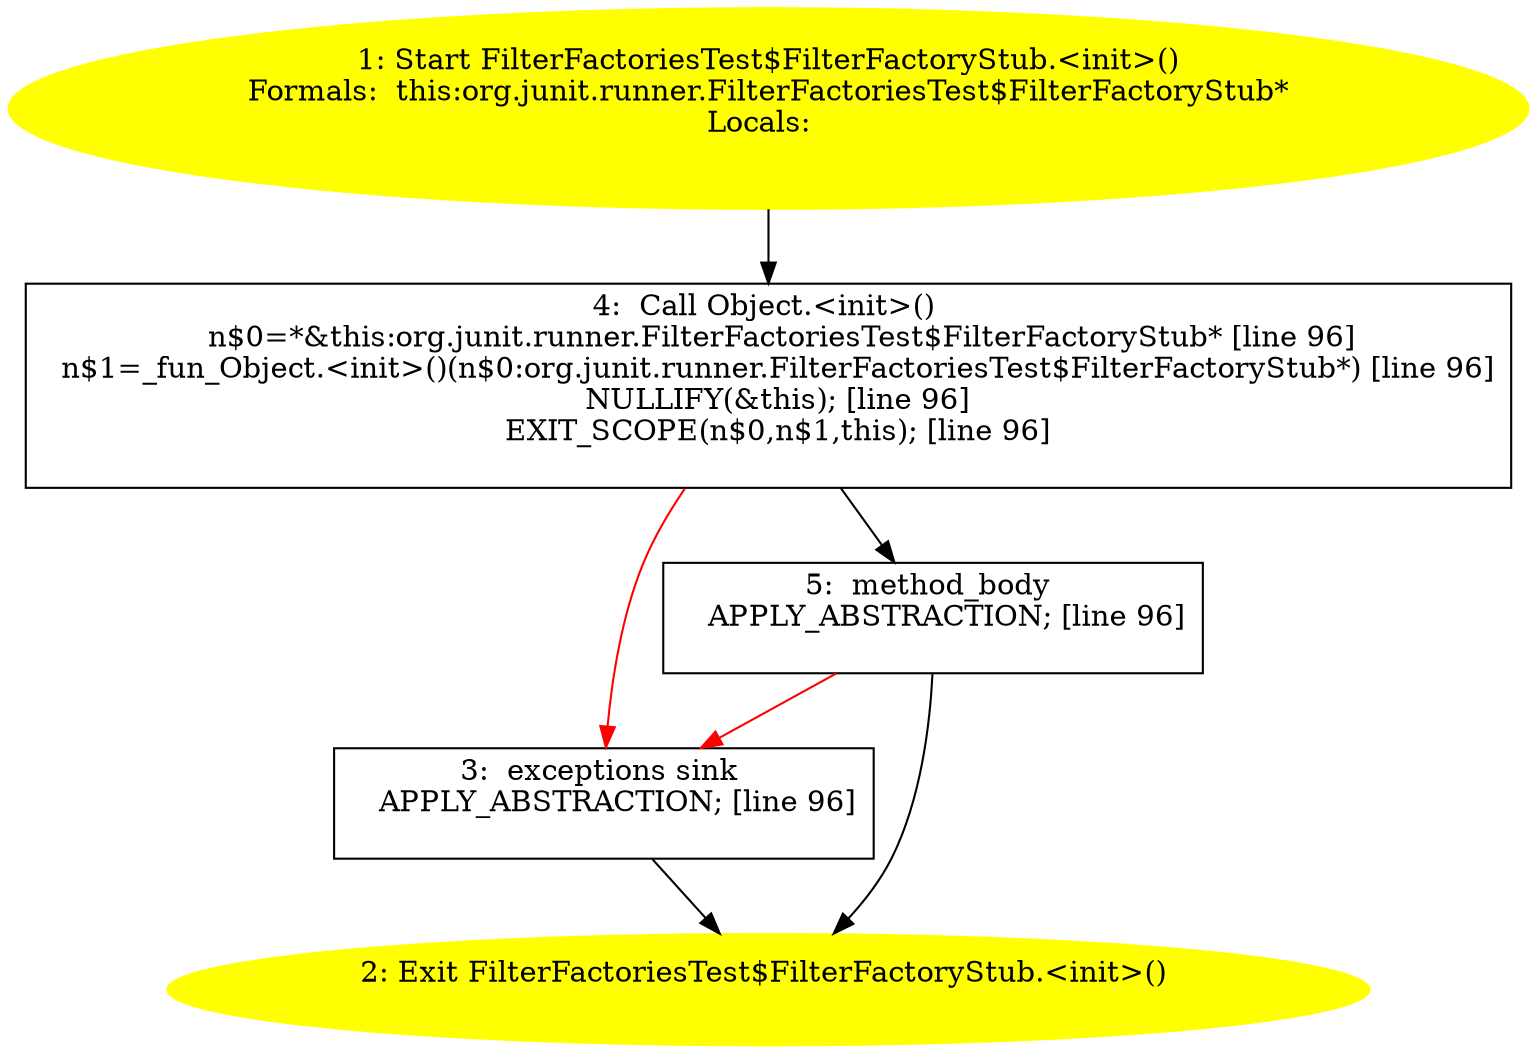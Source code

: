 /* @generated */
digraph cfg {
"org.junit.runner.FilterFactoriesTest$FilterFactoryStub.<init>().0dc46a9e957a6072649d47e8daebbc88_1" [label="1: Start FilterFactoriesTest$FilterFactoryStub.<init>()\nFormals:  this:org.junit.runner.FilterFactoriesTest$FilterFactoryStub*\nLocals:  \n  " color=yellow style=filled]
	

	 "org.junit.runner.FilterFactoriesTest$FilterFactoryStub.<init>().0dc46a9e957a6072649d47e8daebbc88_1" -> "org.junit.runner.FilterFactoriesTest$FilterFactoryStub.<init>().0dc46a9e957a6072649d47e8daebbc88_4" ;
"org.junit.runner.FilterFactoriesTest$FilterFactoryStub.<init>().0dc46a9e957a6072649d47e8daebbc88_2" [label="2: Exit FilterFactoriesTest$FilterFactoryStub.<init>() \n  " color=yellow style=filled]
	

"org.junit.runner.FilterFactoriesTest$FilterFactoryStub.<init>().0dc46a9e957a6072649d47e8daebbc88_3" [label="3:  exceptions sink \n   APPLY_ABSTRACTION; [line 96]\n " shape="box"]
	

	 "org.junit.runner.FilterFactoriesTest$FilterFactoryStub.<init>().0dc46a9e957a6072649d47e8daebbc88_3" -> "org.junit.runner.FilterFactoriesTest$FilterFactoryStub.<init>().0dc46a9e957a6072649d47e8daebbc88_2" ;
"org.junit.runner.FilterFactoriesTest$FilterFactoryStub.<init>().0dc46a9e957a6072649d47e8daebbc88_4" [label="4:  Call Object.<init>() \n   n$0=*&this:org.junit.runner.FilterFactoriesTest$FilterFactoryStub* [line 96]\n  n$1=_fun_Object.<init>()(n$0:org.junit.runner.FilterFactoriesTest$FilterFactoryStub*) [line 96]\n  NULLIFY(&this); [line 96]\n  EXIT_SCOPE(n$0,n$1,this); [line 96]\n " shape="box"]
	

	 "org.junit.runner.FilterFactoriesTest$FilterFactoryStub.<init>().0dc46a9e957a6072649d47e8daebbc88_4" -> "org.junit.runner.FilterFactoriesTest$FilterFactoryStub.<init>().0dc46a9e957a6072649d47e8daebbc88_5" ;
	 "org.junit.runner.FilterFactoriesTest$FilterFactoryStub.<init>().0dc46a9e957a6072649d47e8daebbc88_4" -> "org.junit.runner.FilterFactoriesTest$FilterFactoryStub.<init>().0dc46a9e957a6072649d47e8daebbc88_3" [color="red" ];
"org.junit.runner.FilterFactoriesTest$FilterFactoryStub.<init>().0dc46a9e957a6072649d47e8daebbc88_5" [label="5:  method_body \n   APPLY_ABSTRACTION; [line 96]\n " shape="box"]
	

	 "org.junit.runner.FilterFactoriesTest$FilterFactoryStub.<init>().0dc46a9e957a6072649d47e8daebbc88_5" -> "org.junit.runner.FilterFactoriesTest$FilterFactoryStub.<init>().0dc46a9e957a6072649d47e8daebbc88_2" ;
	 "org.junit.runner.FilterFactoriesTest$FilterFactoryStub.<init>().0dc46a9e957a6072649d47e8daebbc88_5" -> "org.junit.runner.FilterFactoriesTest$FilterFactoryStub.<init>().0dc46a9e957a6072649d47e8daebbc88_3" [color="red" ];
}
